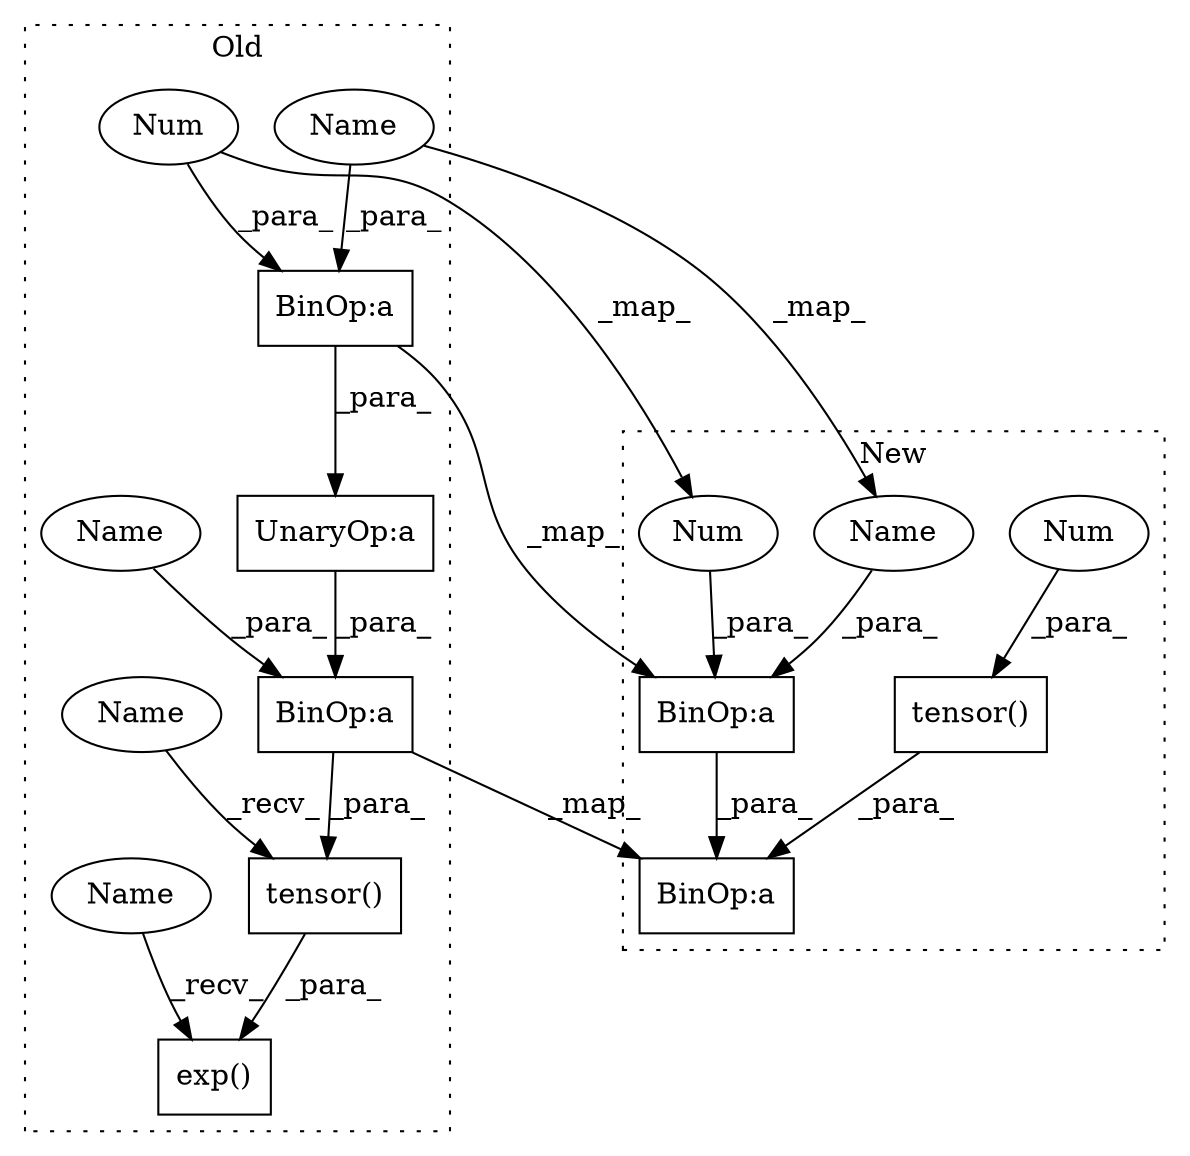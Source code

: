 digraph G {
subgraph cluster0 {
1 [label="exp()" a="75" s="1185,1235" l="10,1" shape="box"];
3 [label="UnaryOp:a" a="61" s="1208" l="1" shape="box"];
4 [label="tensor()" a="75" s="1195,1234" l="13,1" shape="box"];
5 [label="BinOp:a" a="82" s="1209" l="15" shape="box"];
7 [label="BinOp:a" a="82" s="1220" l="1" shape="box"];
9 [label="Num" a="76" s="1221" l="1" shape="ellipse"];
12 [label="Name" a="87" s="1210" l="10" shape="ellipse"];
13 [label="Name" a="87" s="1224" l="10" shape="ellipse"];
14 [label="Name" a="87" s="1195" l="5" shape="ellipse"];
15 [label="Name" a="87" s="1185" l="5" shape="ellipse"];
label = "Old";
style="dotted";
}
subgraph cluster1 {
2 [label="tensor()" a="75" s="908,925" l="13,1" shape="box"];
6 [label="BinOp:a" a="82" s="1208" l="4" shape="box"];
8 [label="BinOp:a" a="82" s="1223" l="1" shape="box"];
10 [label="Num" a="76" s="1224" l="1" shape="ellipse"];
11 [label="Num" a="76" s="921" l="4" shape="ellipse"];
16 [label="Name" a="87" s="1213" l="10" shape="ellipse"];
label = "New";
style="dotted";
}
2 -> 6 [label="_para_"];
3 -> 5 [label="_para_"];
4 -> 1 [label="_para_"];
5 -> 4 [label="_para_"];
5 -> 6 [label="_map_"];
7 -> 3 [label="_para_"];
7 -> 8 [label="_map_"];
8 -> 6 [label="_para_"];
9 -> 10 [label="_map_"];
9 -> 7 [label="_para_"];
10 -> 8 [label="_para_"];
11 -> 2 [label="_para_"];
12 -> 7 [label="_para_"];
12 -> 16 [label="_map_"];
13 -> 5 [label="_para_"];
14 -> 4 [label="_recv_"];
15 -> 1 [label="_recv_"];
16 -> 8 [label="_para_"];
}